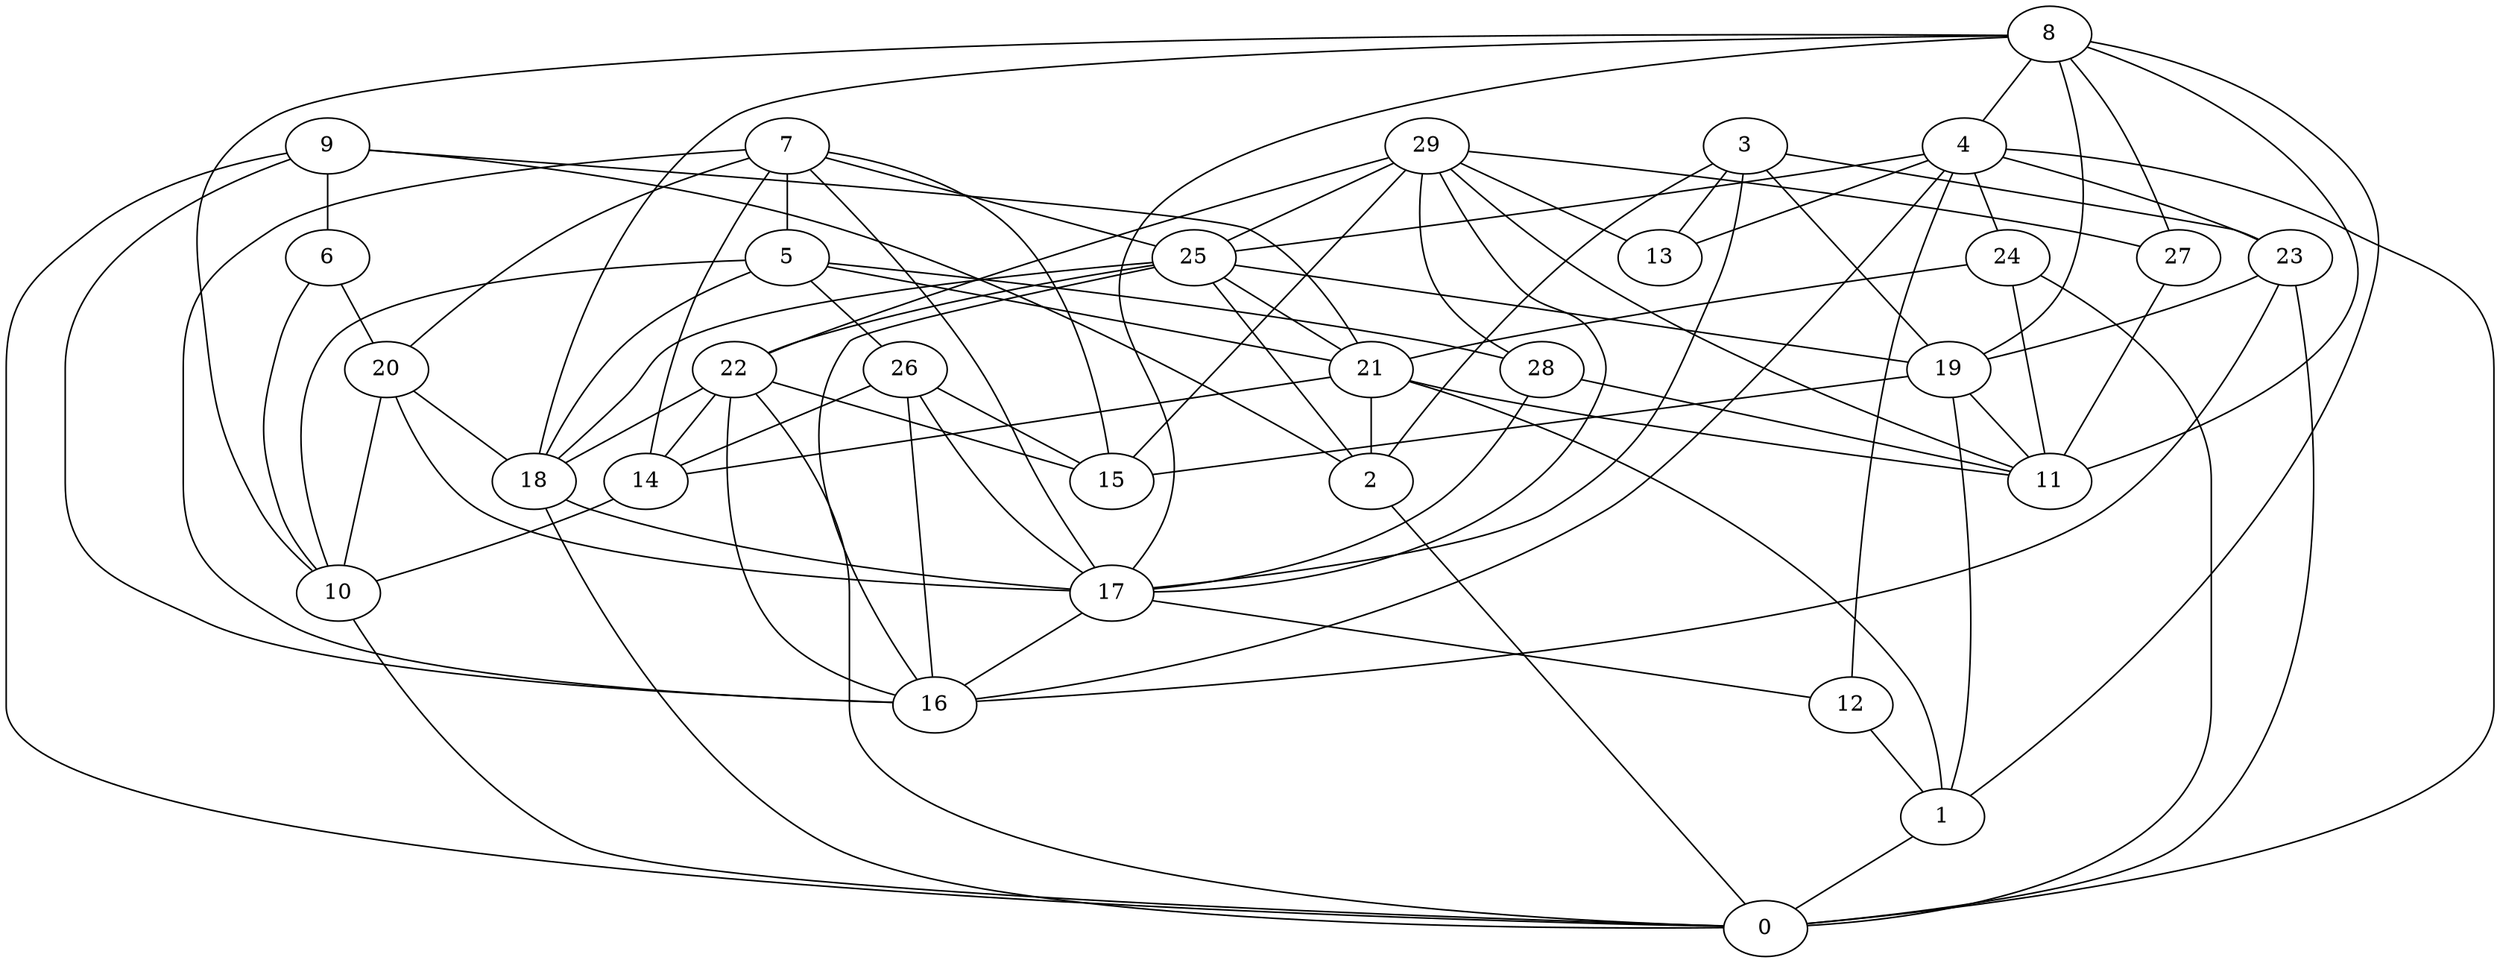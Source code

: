 digraph GG_graph {

subgraph G_graph {
edge [color = black]
"23" -> "0" [dir = none]
"23" -> "19" [dir = none]
"23" -> "16" [dir = none]
"21" -> "11" [dir = none]
"21" -> "1" [dir = none]
"21" -> "2" [dir = none]
"21" -> "14" [dir = none]
"20" -> "10" [dir = none]
"20" -> "17" [dir = none]
"20" -> "18" [dir = none]
"19" -> "15" [dir = none]
"19" -> "11" [dir = none]
"19" -> "1" [dir = none]
"9" -> "16" [dir = none]
"9" -> "2" [dir = none]
"9" -> "21" [dir = none]
"9" -> "0" [dir = none]
"9" -> "6" [dir = none]
"1" -> "0" [dir = none]
"22" -> "18" [dir = none]
"22" -> "14" [dir = none]
"22" -> "0" [dir = none]
"22" -> "15" [dir = none]
"22" -> "16" [dir = none]
"12" -> "1" [dir = none]
"26" -> "17" [dir = none]
"26" -> "15" [dir = none]
"14" -> "10" [dir = none]
"29" -> "13" [dir = none]
"29" -> "22" [dir = none]
"29" -> "27" [dir = none]
"29" -> "28" [dir = none]
"29" -> "17" [dir = none]
"29" -> "11" [dir = none]
"29" -> "25" [dir = none]
"29" -> "15" [dir = none]
"6" -> "20" [dir = none]
"6" -> "10" [dir = none]
"3" -> "13" [dir = none]
"3" -> "2" [dir = none]
"3" -> "19" [dir = none]
"3" -> "17" [dir = none]
"3" -> "23" [dir = none]
"18" -> "17" [dir = none]
"18" -> "0" [dir = none]
"17" -> "12" [dir = none]
"17" -> "16" [dir = none]
"28" -> "11" [dir = none]
"28" -> "17" [dir = none]
"27" -> "11" [dir = none]
"7" -> "15" [dir = none]
"7" -> "17" [dir = none]
"7" -> "25" [dir = none]
"7" -> "16" [dir = none]
"7" -> "5" [dir = none]
"7" -> "14" [dir = none]
"10" -> "0" [dir = none]
"4" -> "25" [dir = none]
"4" -> "23" [dir = none]
"4" -> "16" [dir = none]
"4" -> "0" [dir = none]
"4" -> "24" [dir = none]
"4" -> "12" [dir = none]
"4" -> "13" [dir = none]
"5" -> "18" [dir = none]
"5" -> "26" [dir = none]
"5" -> "21" [dir = none]
"5" -> "28" [dir = none]
"5" -> "10" [dir = none]
"25" -> "2" [dir = none]
"25" -> "19" [dir = none]
"25" -> "18" [dir = none]
"25" -> "21" [dir = none]
"25" -> "22" [dir = none]
"25" -> "16" [dir = none]
"2" -> "0" [dir = none]
"8" -> "10" [dir = none]
"8" -> "17" [dir = none]
"8" -> "27" [dir = none]
"8" -> "4" [dir = none]
"8" -> "11" [dir = none]
"8" -> "19" [dir = none]
"8" -> "1" [dir = none]
"8" -> "18" [dir = none]
"24" -> "0" [dir = none]
"24" -> "21" [dir = none]
"24" -> "11" [dir = none]
"26" -> "14" [dir = none]
"7" -> "20" [dir = none]
"26" -> "16" [dir = none]
}

}
